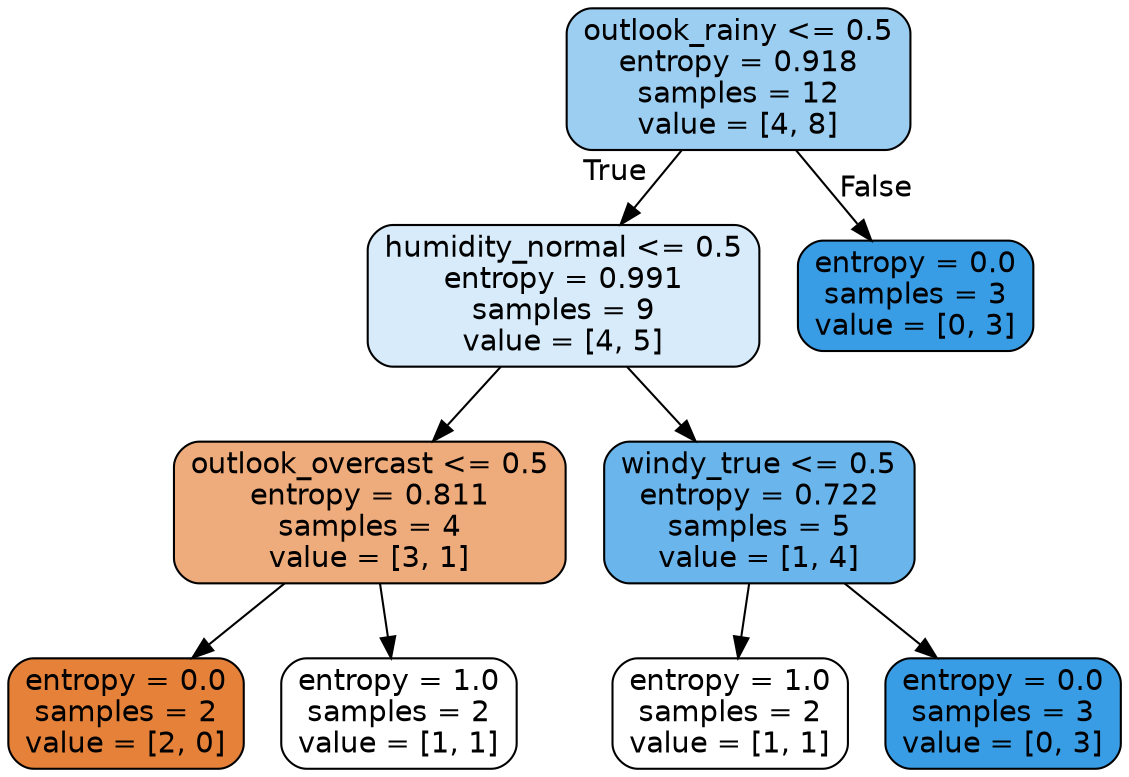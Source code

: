 digraph Tree {
node [shape=box, style="filled, rounded", color="black", fontname=helvetica] ;
edge [fontname=helvetica] ;
0 [label="outlook_rainy <= 0.5\nentropy = 0.918\nsamples = 12\nvalue = [4, 8]", fillcolor="#9ccef2"] ;
1 [label="humidity_normal <= 0.5\nentropy = 0.991\nsamples = 9\nvalue = [4, 5]", fillcolor="#d7ebfa"] ;
0 -> 1 [labeldistance=2.5, labelangle=45, headlabel="True"] ;
2 [label="outlook_overcast <= 0.5\nentropy = 0.811\nsamples = 4\nvalue = [3, 1]", fillcolor="#eeab7b"] ;
1 -> 2 ;
3 [label="entropy = 0.0\nsamples = 2\nvalue = [2, 0]", fillcolor="#e58139"] ;
2 -> 3 ;
4 [label="entropy = 1.0\nsamples = 2\nvalue = [1, 1]", fillcolor="#ffffff"] ;
2 -> 4 ;
5 [label="windy_true <= 0.5\nentropy = 0.722\nsamples = 5\nvalue = [1, 4]", fillcolor="#6ab6ec"] ;
1 -> 5 ;
6 [label="entropy = 1.0\nsamples = 2\nvalue = [1, 1]", fillcolor="#ffffff"] ;
5 -> 6 ;
7 [label="entropy = 0.0\nsamples = 3\nvalue = [0, 3]", fillcolor="#399de5"] ;
5 -> 7 ;
8 [label="entropy = 0.0\nsamples = 3\nvalue = [0, 3]", fillcolor="#399de5"] ;
0 -> 8 [labeldistance=2.5, labelangle=-45, headlabel="False"] ;
}